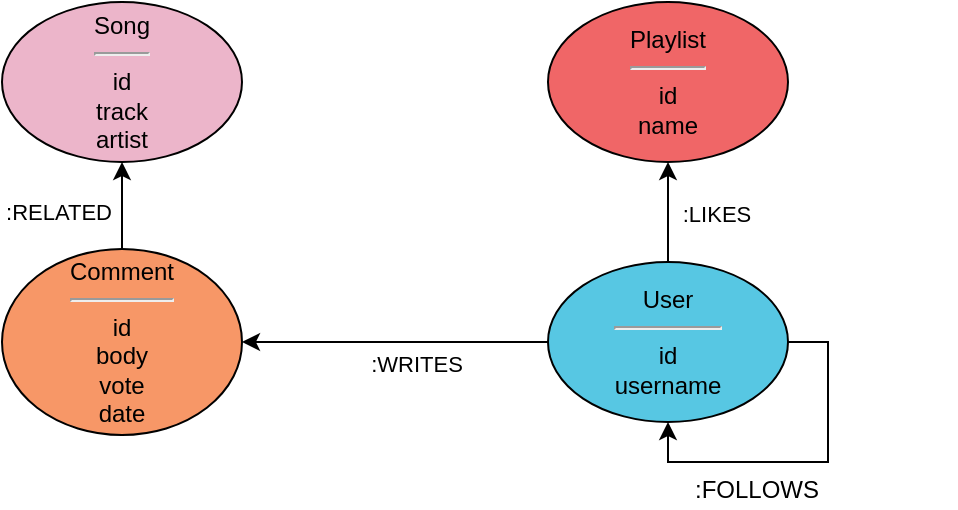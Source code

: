 <mxfile version="16.1.2" type="device"><diagram id="HtEdNvo_N24CEPDFTkgq" name="Page-1"><mxGraphModel dx="1018" dy="690" grid="0" gridSize="10" guides="1" tooltips="1" connect="1" arrows="1" fold="1" page="1" pageScale="1" pageWidth="827" pageHeight="1169" math="0" shadow="0"><root><mxCell id="0"/><mxCell id="1" parent="0"/><mxCell id="k8trNEhmz8BCh7kZLHJV-2" value="Playlist&lt;br&gt;&lt;hr&gt;id&lt;br&gt;name" style="ellipse;whiteSpace=wrap;html=1;fillColor=#F06667;strokeColor=black;" parent="1" vertex="1"><mxGeometry x="501" y="190" width="120" height="80" as="geometry"/></mxCell><mxCell id="k8trNEhmz8BCh7kZLHJV-17" style="edgeStyle=orthogonalEdgeStyle;rounded=0;orthogonalLoop=1;jettySize=auto;html=1;exitX=1;exitY=0.5;exitDx=0;exitDy=0;entryX=0.5;entryY=1;entryDx=0;entryDy=0;" parent="1" source="k8trNEhmz8BCh7kZLHJV-4" target="k8trNEhmz8BCh7kZLHJV-4" edge="1"><mxGeometry relative="1" as="geometry"><mxPoint x="474" y="540" as="targetPoint"/></mxGeometry></mxCell><mxCell id="k8trNEhmz8BCh7kZLHJV-41" style="edgeStyle=orthogonalEdgeStyle;rounded=0;orthogonalLoop=1;jettySize=auto;html=1;exitX=0;exitY=0.5;exitDx=0;exitDy=0;" parent="1" source="k8trNEhmz8BCh7kZLHJV-4" target="k8trNEhmz8BCh7kZLHJV-34" edge="1"><mxGeometry relative="1" as="geometry"/></mxCell><mxCell id="k8trNEhmz8BCh7kZLHJV-4" value="User&lt;br&gt;&lt;hr&gt;id&lt;br&gt;username" style="ellipse;whiteSpace=wrap;html=1;fillColor=#57C7E3;strokeColor=black;" parent="1" vertex="1"><mxGeometry x="501" y="320" width="120" height="80" as="geometry"/></mxCell><mxCell id="k8trNEhmz8BCh7kZLHJV-8" value="Song&lt;br&gt;&lt;hr&gt;id&lt;br&gt;track&lt;br&gt;artist" style="ellipse;whiteSpace=wrap;html=1;fillColor=#ECB5CA;strokeColor=#000000;fontColor=black;labelBorderColor=none;labelBackgroundColor=none;" parent="1" vertex="1"><mxGeometry x="228" y="190" width="120" height="80" as="geometry"/></mxCell><mxCell id="k8trNEhmz8BCh7kZLHJV-18" value=":FOLLOWS" style="text;html=1;align=center;verticalAlign=middle;resizable=0;points=[];autosize=1;strokeColor=none;fillColor=none;" parent="1" vertex="1"><mxGeometry x="569" y="425" width="72" height="18" as="geometry"/></mxCell><mxCell id="k8trNEhmz8BCh7kZLHJV-25" value=":LIKES" style="edgeLabel;html=1;align=center;verticalAlign=middle;resizable=0;points=[];" parent="1" vertex="1" connectable="0"><mxGeometry x="704.996" y="289.001" as="geometry"><mxPoint x="-120" y="7" as="offset"/></mxGeometry></mxCell><mxCell id="k8trNEhmz8BCh7kZLHJV-34" value="Comment&lt;br&gt;&lt;hr&gt;id&lt;br&gt;body&lt;br&gt;vote&lt;br&gt;date" style="ellipse;whiteSpace=wrap;html=1;fillColor=#F79767;fontColor=black;strokeColor=#000000;" parent="1" vertex="1"><mxGeometry x="228" y="313.5" width="120" height="93" as="geometry"/></mxCell><mxCell id="k8trNEhmz8BCh7kZLHJV-43" value=":RELATED" style="edgeLabel;html=1;align=center;verticalAlign=middle;resizable=0;points=[];" parent="1" vertex="1" connectable="0"><mxGeometry x="256" y="295" as="geometry"/></mxCell><mxCell id="k8trNEhmz8BCh7kZLHJV-44" value=":WRITES" style="edgeLabel;html=1;align=center;verticalAlign=middle;resizable=0;points=[];" parent="1" vertex="1" connectable="0"><mxGeometry x="435" y="371" as="geometry"/></mxCell><mxCell id="yMdspvxITlkEZHhqklP9-1" style="edgeStyle=orthogonalEdgeStyle;rounded=0;orthogonalLoop=1;jettySize=auto;html=1;exitX=0.5;exitY=0;exitDx=0;exitDy=0;entryX=0.5;entryY=1;entryDx=0;entryDy=0;" parent="1" source="k8trNEhmz8BCh7kZLHJV-34" target="k8trNEhmz8BCh7kZLHJV-8" edge="1"><mxGeometry relative="1" as="geometry"><mxPoint x="328" y="550" as="sourcePoint"/><mxPoint x="178" y="410" as="targetPoint"/></mxGeometry></mxCell><mxCell id="yMdspvxITlkEZHhqklP9-3" style="edgeStyle=orthogonalEdgeStyle;rounded=0;orthogonalLoop=1;jettySize=auto;html=1;exitX=0.5;exitY=0;exitDx=0;exitDy=0;entryX=0.5;entryY=1;entryDx=0;entryDy=0;" parent="1" source="k8trNEhmz8BCh7kZLHJV-4" target="k8trNEhmz8BCh7kZLHJV-2" edge="1"><mxGeometry relative="1" as="geometry"><mxPoint x="560.5" y="320" as="sourcePoint"/><mxPoint x="560.5" y="270" as="targetPoint"/></mxGeometry></mxCell></root></mxGraphModel></diagram></mxfile>